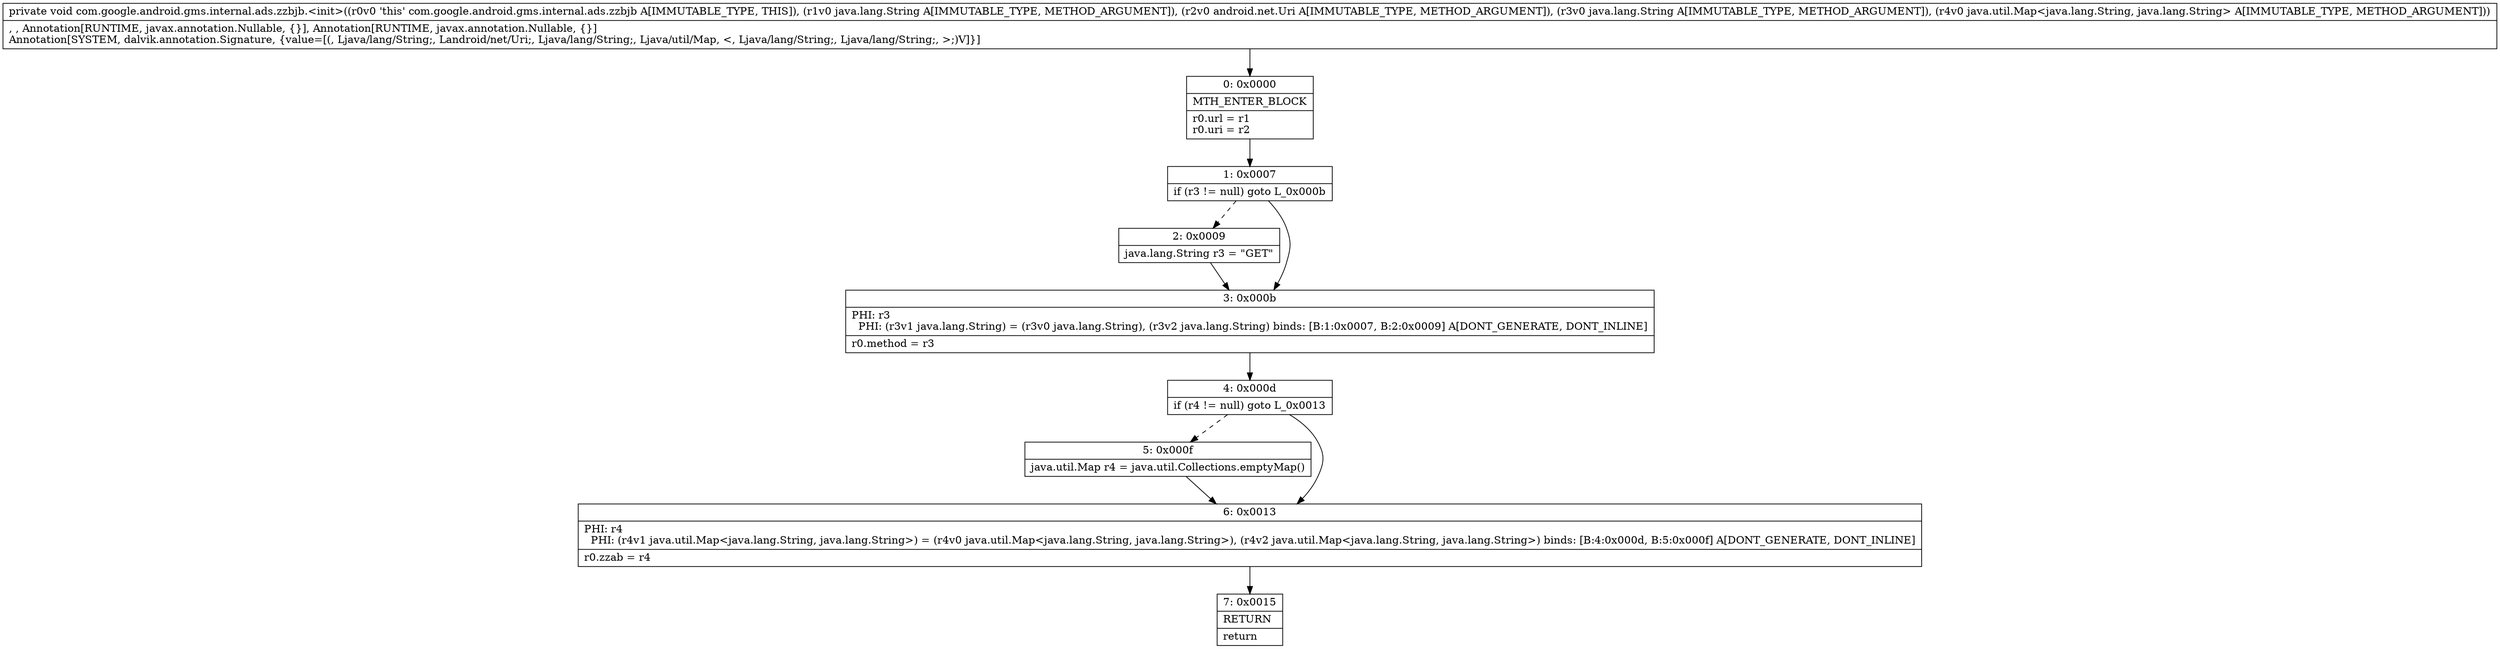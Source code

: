 digraph "CFG forcom.google.android.gms.internal.ads.zzbjb.\<init\>(Ljava\/lang\/String;Landroid\/net\/Uri;Ljava\/lang\/String;Ljava\/util\/Map;)V" {
Node_0 [shape=record,label="{0\:\ 0x0000|MTH_ENTER_BLOCK\l|r0.url = r1\lr0.uri = r2\l}"];
Node_1 [shape=record,label="{1\:\ 0x0007|if (r3 != null) goto L_0x000b\l}"];
Node_2 [shape=record,label="{2\:\ 0x0009|java.lang.String r3 = \"GET\"\l}"];
Node_3 [shape=record,label="{3\:\ 0x000b|PHI: r3 \l  PHI: (r3v1 java.lang.String) = (r3v0 java.lang.String), (r3v2 java.lang.String) binds: [B:1:0x0007, B:2:0x0009] A[DONT_GENERATE, DONT_INLINE]\l|r0.method = r3\l}"];
Node_4 [shape=record,label="{4\:\ 0x000d|if (r4 != null) goto L_0x0013\l}"];
Node_5 [shape=record,label="{5\:\ 0x000f|java.util.Map r4 = java.util.Collections.emptyMap()\l}"];
Node_6 [shape=record,label="{6\:\ 0x0013|PHI: r4 \l  PHI: (r4v1 java.util.Map\<java.lang.String, java.lang.String\>) = (r4v0 java.util.Map\<java.lang.String, java.lang.String\>), (r4v2 java.util.Map\<java.lang.String, java.lang.String\>) binds: [B:4:0x000d, B:5:0x000f] A[DONT_GENERATE, DONT_INLINE]\l|r0.zzab = r4\l}"];
Node_7 [shape=record,label="{7\:\ 0x0015|RETURN\l|return\l}"];
MethodNode[shape=record,label="{private void com.google.android.gms.internal.ads.zzbjb.\<init\>((r0v0 'this' com.google.android.gms.internal.ads.zzbjb A[IMMUTABLE_TYPE, THIS]), (r1v0 java.lang.String A[IMMUTABLE_TYPE, METHOD_ARGUMENT]), (r2v0 android.net.Uri A[IMMUTABLE_TYPE, METHOD_ARGUMENT]), (r3v0 java.lang.String A[IMMUTABLE_TYPE, METHOD_ARGUMENT]), (r4v0 java.util.Map\<java.lang.String, java.lang.String\> A[IMMUTABLE_TYPE, METHOD_ARGUMENT]))  | , , Annotation[RUNTIME, javax.annotation.Nullable, \{\}], Annotation[RUNTIME, javax.annotation.Nullable, \{\}]\lAnnotation[SYSTEM, dalvik.annotation.Signature, \{value=[(, Ljava\/lang\/String;, Landroid\/net\/Uri;, Ljava\/lang\/String;, Ljava\/util\/Map, \<, Ljava\/lang\/String;, Ljava\/lang\/String;, \>;)V]\}]\l}"];
MethodNode -> Node_0;
Node_0 -> Node_1;
Node_1 -> Node_2[style=dashed];
Node_1 -> Node_3;
Node_2 -> Node_3;
Node_3 -> Node_4;
Node_4 -> Node_5[style=dashed];
Node_4 -> Node_6;
Node_5 -> Node_6;
Node_6 -> Node_7;
}

